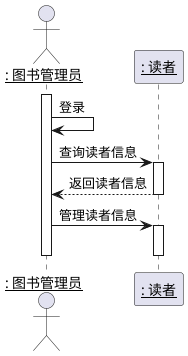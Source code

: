 @startuml
actor ": 图书管理员" as 图书管理员
participant ": 读者" as 读者
skinparam sequenceParticipant underline
activate 图书管理员
图书管理员->图书管理员:登录
图书管理员->读者:查询读者信息
activate 读者
读者-->图书管理员:返回读者信息
deactivate 读者
图书管理员->读者:管理读者信息
activate 读者
deactivate 读者
deactivate 图书管理员
@enduml